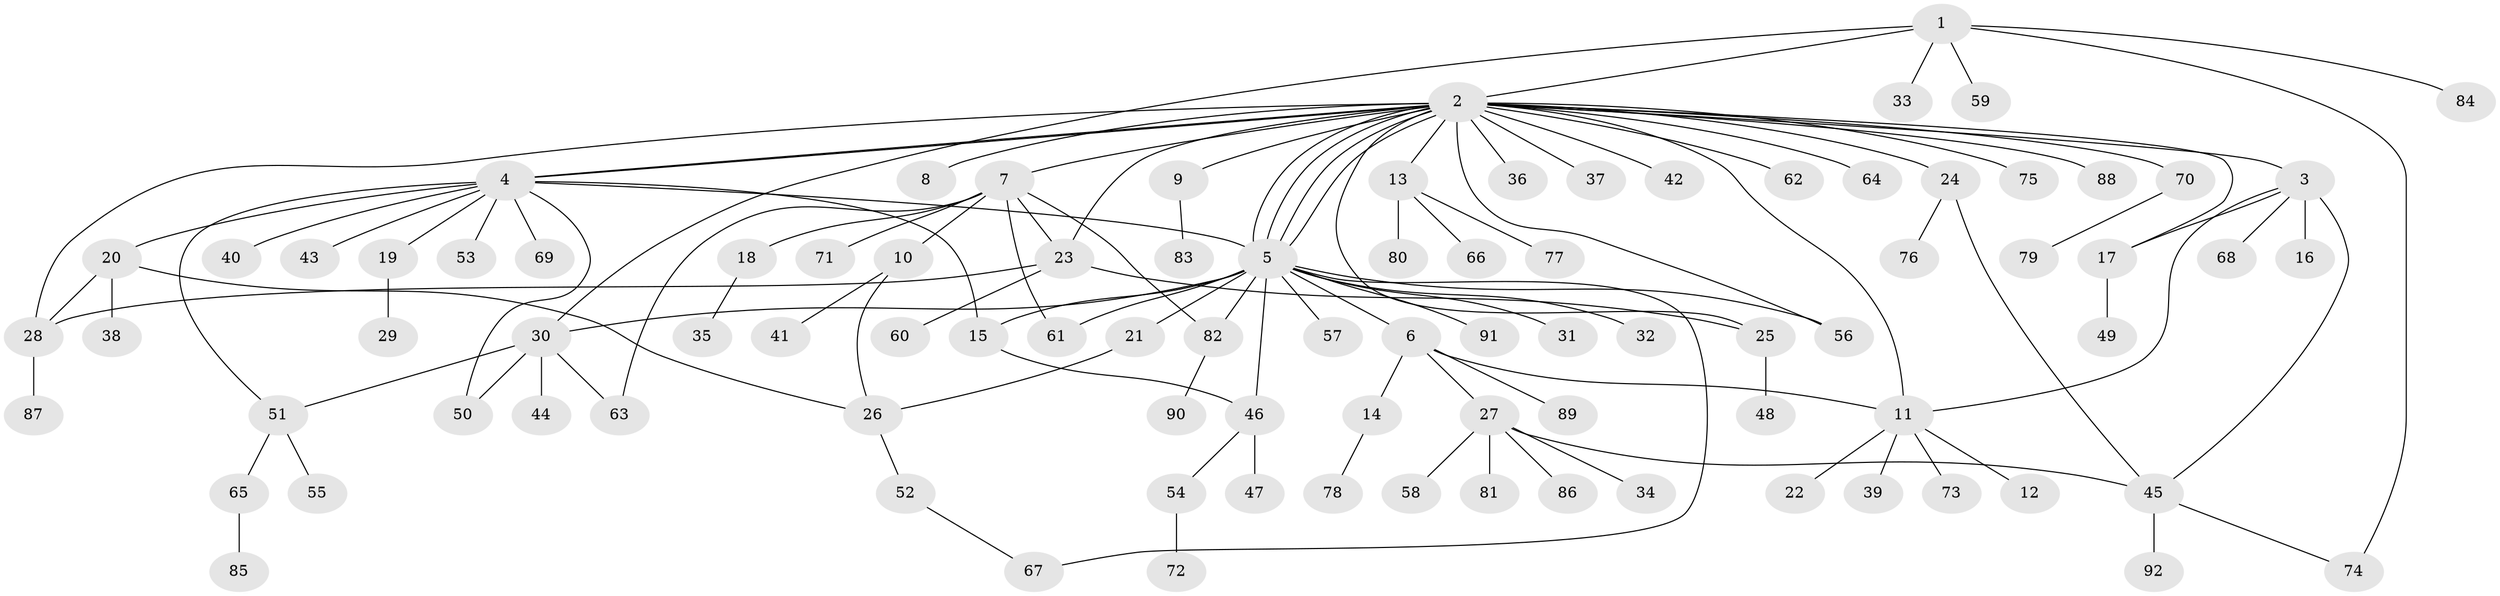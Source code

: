// Generated by graph-tools (version 1.1) at 2025/49/03/09/25 03:49:55]
// undirected, 92 vertices, 118 edges
graph export_dot {
graph [start="1"]
  node [color=gray90,style=filled];
  1;
  2;
  3;
  4;
  5;
  6;
  7;
  8;
  9;
  10;
  11;
  12;
  13;
  14;
  15;
  16;
  17;
  18;
  19;
  20;
  21;
  22;
  23;
  24;
  25;
  26;
  27;
  28;
  29;
  30;
  31;
  32;
  33;
  34;
  35;
  36;
  37;
  38;
  39;
  40;
  41;
  42;
  43;
  44;
  45;
  46;
  47;
  48;
  49;
  50;
  51;
  52;
  53;
  54;
  55;
  56;
  57;
  58;
  59;
  60;
  61;
  62;
  63;
  64;
  65;
  66;
  67;
  68;
  69;
  70;
  71;
  72;
  73;
  74;
  75;
  76;
  77;
  78;
  79;
  80;
  81;
  82;
  83;
  84;
  85;
  86;
  87;
  88;
  89;
  90;
  91;
  92;
  1 -- 2;
  1 -- 30;
  1 -- 33;
  1 -- 59;
  1 -- 74;
  1 -- 84;
  2 -- 3;
  2 -- 4;
  2 -- 4;
  2 -- 5;
  2 -- 5;
  2 -- 5;
  2 -- 5;
  2 -- 7;
  2 -- 8;
  2 -- 9;
  2 -- 11;
  2 -- 13;
  2 -- 17;
  2 -- 23;
  2 -- 24;
  2 -- 25;
  2 -- 28;
  2 -- 36;
  2 -- 37;
  2 -- 42;
  2 -- 56;
  2 -- 62;
  2 -- 64;
  2 -- 70;
  2 -- 75;
  2 -- 88;
  3 -- 11;
  3 -- 16;
  3 -- 17;
  3 -- 45;
  3 -- 68;
  4 -- 5;
  4 -- 15;
  4 -- 19;
  4 -- 20;
  4 -- 40;
  4 -- 43;
  4 -- 50;
  4 -- 51;
  4 -- 53;
  4 -- 69;
  5 -- 6;
  5 -- 15;
  5 -- 21;
  5 -- 30;
  5 -- 31;
  5 -- 32;
  5 -- 46;
  5 -- 56;
  5 -- 57;
  5 -- 61;
  5 -- 67;
  5 -- 82;
  5 -- 91;
  6 -- 11;
  6 -- 14;
  6 -- 27;
  6 -- 89;
  7 -- 10;
  7 -- 18;
  7 -- 23;
  7 -- 61;
  7 -- 63;
  7 -- 71;
  7 -- 82;
  9 -- 83;
  10 -- 26;
  10 -- 41;
  11 -- 12;
  11 -- 22;
  11 -- 39;
  11 -- 73;
  13 -- 66;
  13 -- 77;
  13 -- 80;
  14 -- 78;
  15 -- 46;
  17 -- 49;
  18 -- 35;
  19 -- 29;
  20 -- 26;
  20 -- 28;
  20 -- 38;
  21 -- 26;
  23 -- 25;
  23 -- 28;
  23 -- 60;
  24 -- 45;
  24 -- 76;
  25 -- 48;
  26 -- 52;
  27 -- 34;
  27 -- 45;
  27 -- 58;
  27 -- 81;
  27 -- 86;
  28 -- 87;
  30 -- 44;
  30 -- 50;
  30 -- 51;
  30 -- 63;
  45 -- 74;
  45 -- 92;
  46 -- 47;
  46 -- 54;
  51 -- 55;
  51 -- 65;
  52 -- 67;
  54 -- 72;
  65 -- 85;
  70 -- 79;
  82 -- 90;
}
